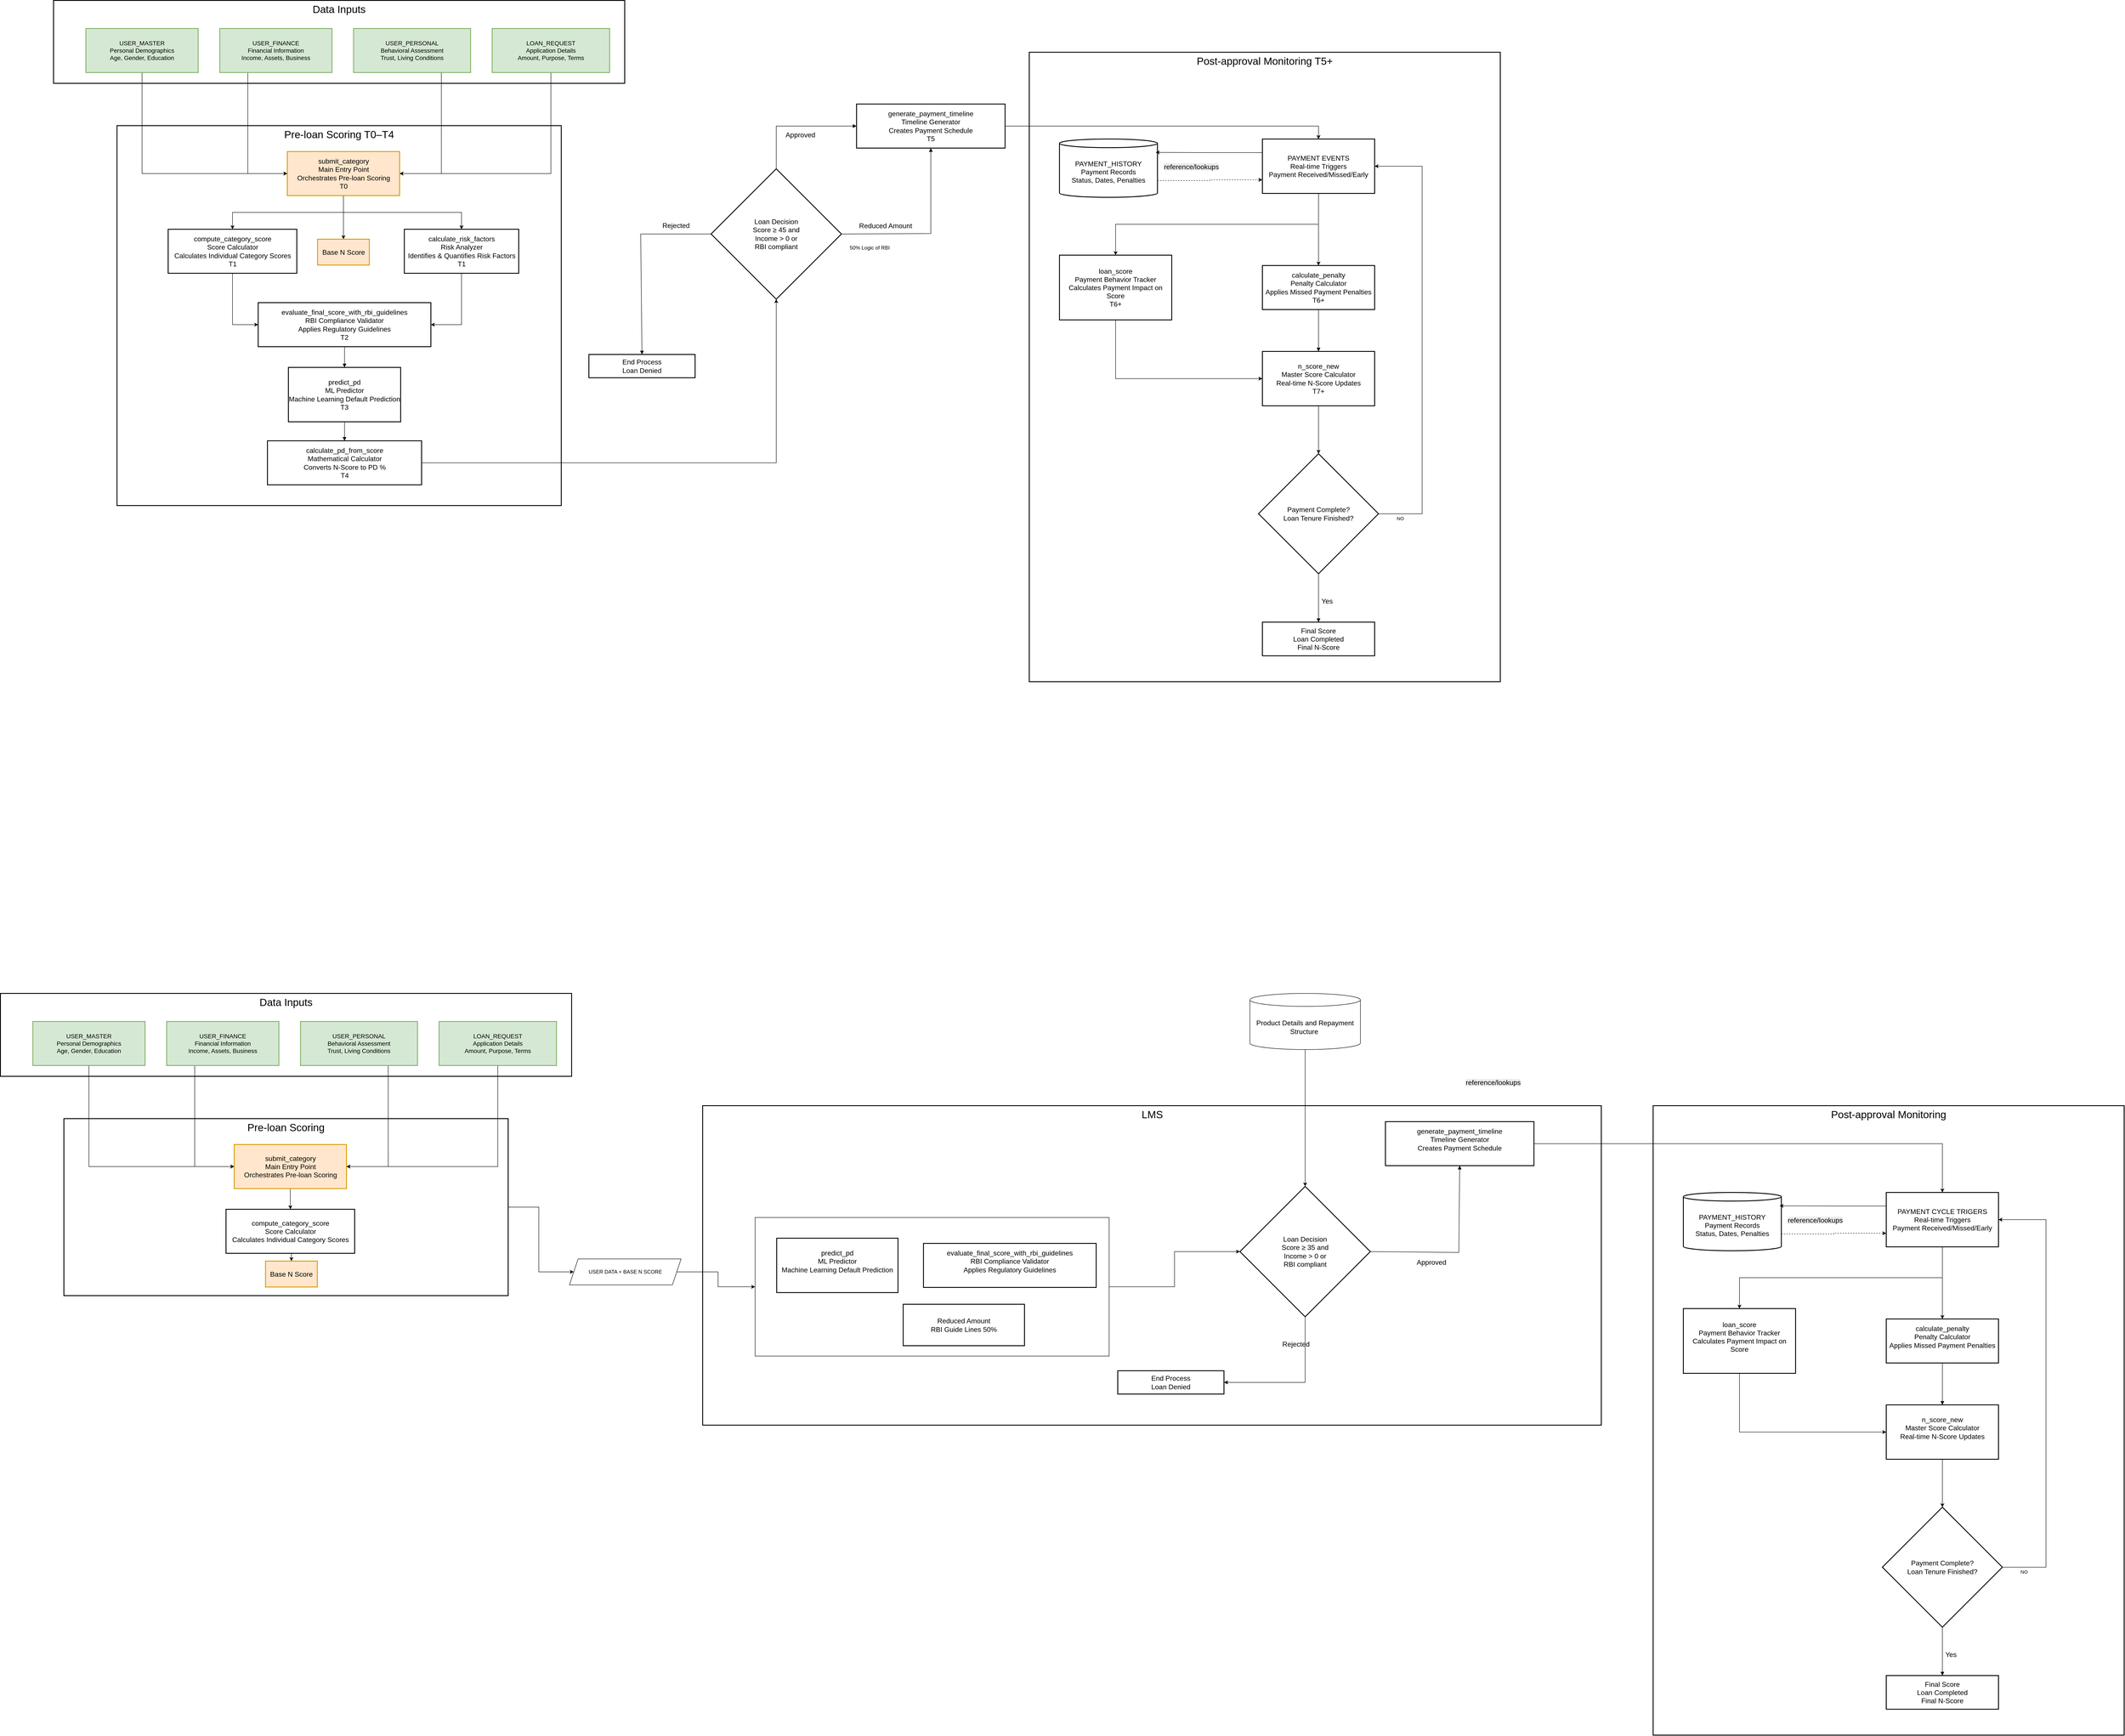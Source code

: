 <mxfile version="28.0.7">
  <diagram name="Page-1" id="u0kKywyxvP2X5cUA1uwD">
    <mxGraphModel dx="2623" dy="2083" grid="1" gridSize="10" guides="1" tooltips="1" connect="1" arrows="1" fold="1" page="1" pageScale="1" pageWidth="850" pageHeight="1100" math="0" shadow="0">
      <root>
        <mxCell id="0" />
        <mxCell id="1" parent="0" />
        <mxCell id="qZToFWpyG1xmvOrrA6rn-142" value="LMS" style="whiteSpace=wrap;strokeWidth=2;fontSize=24;verticalAlign=top;labelBackgroundColor=none;" vertex="1" parent="1">
          <mxGeometry x="1483.5" y="2480" width="2081.5" height="740" as="geometry" />
        </mxCell>
        <mxCell id="qZToFWpyG1xmvOrrA6rn-1" value="Post‑approval Monitoring T5+" style="whiteSpace=wrap;strokeWidth=2;fontSize=24;verticalAlign=top;labelBackgroundColor=none;" vertex="1" parent="1">
          <mxGeometry x="2240" y="40" width="1091" height="1458" as="geometry" />
        </mxCell>
        <mxCell id="qZToFWpyG1xmvOrrA6rn-2" value="Pre‑loan Scoring T0–T4" style="whiteSpace=wrap;strokeWidth=2;fontSize=24;verticalAlign=top;labelBackgroundColor=none;" vertex="1" parent="1">
          <mxGeometry x="127" y="210" width="1029" height="880" as="geometry" />
        </mxCell>
        <mxCell id="qZToFWpyG1xmvOrrA6rn-3" value="Data Inputs" style="whiteSpace=wrap;strokeWidth=2;verticalAlign=top;fontSize=24;labelBackgroundColor=none;" vertex="1" parent="1">
          <mxGeometry x="-20" y="-80" width="1323" height="192" as="geometry" />
        </mxCell>
        <mxCell id="qZToFWpyG1xmvOrrA6rn-51" style="edgeStyle=orthogonalEdgeStyle;rounded=0;orthogonalLoop=1;jettySize=auto;html=1;entryX=0;entryY=0.5;entryDx=0;entryDy=0;exitX=0.5;exitY=1;exitDx=0;exitDy=0;" edge="1" parent="1" source="qZToFWpyG1xmvOrrA6rn-4" target="qZToFWpyG1xmvOrrA6rn-8">
          <mxGeometry relative="1" as="geometry" />
        </mxCell>
        <mxCell id="qZToFWpyG1xmvOrrA6rn-4" value="USER_MASTER&#xa;Personal Demographics&#xa;Age, Gender, Education" style="whiteSpace=wrap;strokeWidth=2;fontSize=14;labelBackgroundColor=none;fillColor=#d5e8d4;strokeColor=#82b366;" vertex="1" parent="1">
          <mxGeometry x="55" y="-15" width="260" height="102" as="geometry" />
        </mxCell>
        <mxCell id="qZToFWpyG1xmvOrrA6rn-52" style="edgeStyle=orthogonalEdgeStyle;rounded=0;orthogonalLoop=1;jettySize=auto;html=1;exitX=0.25;exitY=1;exitDx=0;exitDy=0;entryX=0;entryY=0.5;entryDx=0;entryDy=0;" edge="1" parent="1" source="qZToFWpyG1xmvOrrA6rn-5" target="qZToFWpyG1xmvOrrA6rn-8">
          <mxGeometry relative="1" as="geometry" />
        </mxCell>
        <mxCell id="qZToFWpyG1xmvOrrA6rn-5" value="USER_FINANCE&#xa;Financial Information&#xa;Income, Assets, Business" style="whiteSpace=wrap;strokeWidth=2;fontSize=14;labelBackgroundColor=none;fillColor=#d5e8d4;strokeColor=#82b366;" vertex="1" parent="1">
          <mxGeometry x="365" y="-15" width="260" height="102" as="geometry" />
        </mxCell>
        <mxCell id="qZToFWpyG1xmvOrrA6rn-50" style="edgeStyle=orthogonalEdgeStyle;rounded=0;orthogonalLoop=1;jettySize=auto;html=1;entryX=1;entryY=0.5;entryDx=0;entryDy=0;exitX=0.75;exitY=1;exitDx=0;exitDy=0;" edge="1" parent="1" source="qZToFWpyG1xmvOrrA6rn-6" target="qZToFWpyG1xmvOrrA6rn-8">
          <mxGeometry relative="1" as="geometry" />
        </mxCell>
        <mxCell id="qZToFWpyG1xmvOrrA6rn-6" value="USER_PERSONAL&#xa;Behavioral Assessment&#xa;Trust, Living Conditions" style="whiteSpace=wrap;strokeWidth=2;fontSize=14;labelBackgroundColor=none;fillColor=#d5e8d4;strokeColor=#82b366;" vertex="1" parent="1">
          <mxGeometry x="675" y="-15" width="271" height="102" as="geometry" />
        </mxCell>
        <mxCell id="qZToFWpyG1xmvOrrA6rn-49" style="edgeStyle=orthogonalEdgeStyle;rounded=0;orthogonalLoop=1;jettySize=auto;html=1;entryX=1;entryY=0.5;entryDx=0;entryDy=0;exitX=0.5;exitY=1;exitDx=0;exitDy=0;" edge="1" parent="1" source="qZToFWpyG1xmvOrrA6rn-7" target="qZToFWpyG1xmvOrrA6rn-8">
          <mxGeometry relative="1" as="geometry" />
        </mxCell>
        <mxCell id="qZToFWpyG1xmvOrrA6rn-7" value="LOAN_REQUEST&#xa;Application Details&#xa;Amount, Purpose, Terms" style="whiteSpace=wrap;strokeWidth=2;fontSize=14;labelBackgroundColor=none;fillColor=#d5e8d4;strokeColor=#82b366;" vertex="1" parent="1">
          <mxGeometry x="996" y="-15" width="272" height="102" as="geometry" />
        </mxCell>
        <mxCell id="qZToFWpyG1xmvOrrA6rn-54" style="edgeStyle=orthogonalEdgeStyle;rounded=0;orthogonalLoop=1;jettySize=auto;html=1;entryX=0.5;entryY=0;entryDx=0;entryDy=0;" edge="1" parent="1" source="qZToFWpyG1xmvOrrA6rn-8" target="qZToFWpyG1xmvOrrA6rn-9">
          <mxGeometry relative="1" as="geometry" />
        </mxCell>
        <mxCell id="qZToFWpyG1xmvOrrA6rn-56" style="edgeStyle=orthogonalEdgeStyle;rounded=0;orthogonalLoop=1;jettySize=auto;html=1;exitX=0.5;exitY=1;exitDx=0;exitDy=0;" edge="1" parent="1" source="qZToFWpyG1xmvOrrA6rn-8" target="qZToFWpyG1xmvOrrA6rn-10">
          <mxGeometry relative="1" as="geometry" />
        </mxCell>
        <mxCell id="qZToFWpyG1xmvOrrA6rn-81" value="" style="edgeStyle=orthogonalEdgeStyle;rounded=0;orthogonalLoop=1;jettySize=auto;html=1;" edge="1" parent="1" source="qZToFWpyG1xmvOrrA6rn-8" target="qZToFWpyG1xmvOrrA6rn-80">
          <mxGeometry relative="1" as="geometry" />
        </mxCell>
        <mxCell id="qZToFWpyG1xmvOrrA6rn-8" value="submit_category&#xa;Main Entry Point&#xa;Orchestrates Pre‑loan Scoring&#xa;T0" style="whiteSpace=wrap;strokeWidth=2;fontSize=16;labelBackgroundColor=none;fillColor=#ffe6cc;strokeColor=#d79b00;" vertex="1" parent="1">
          <mxGeometry x="521.5" y="270" width="260" height="102" as="geometry" />
        </mxCell>
        <mxCell id="qZToFWpyG1xmvOrrA6rn-57" style="edgeStyle=orthogonalEdgeStyle;rounded=0;orthogonalLoop=1;jettySize=auto;html=1;entryX=0;entryY=0.5;entryDx=0;entryDy=0;" edge="1" parent="1" source="qZToFWpyG1xmvOrrA6rn-9" target="qZToFWpyG1xmvOrrA6rn-11">
          <mxGeometry relative="1" as="geometry" />
        </mxCell>
        <mxCell id="qZToFWpyG1xmvOrrA6rn-9" value="compute_category_score&#xa;Score Calculator&#xa;Calculates Individual Category Scores&#xa;T1" style="whiteSpace=wrap;strokeWidth=2;fontSize=16;labelBackgroundColor=none;" vertex="1" parent="1">
          <mxGeometry x="245.5" y="450" width="298" height="102" as="geometry" />
        </mxCell>
        <mxCell id="qZToFWpyG1xmvOrrA6rn-58" style="edgeStyle=orthogonalEdgeStyle;rounded=0;orthogonalLoop=1;jettySize=auto;html=1;entryX=1;entryY=0.5;entryDx=0;entryDy=0;" edge="1" parent="1" source="qZToFWpyG1xmvOrrA6rn-10" target="qZToFWpyG1xmvOrrA6rn-11">
          <mxGeometry relative="1" as="geometry" />
        </mxCell>
        <mxCell id="qZToFWpyG1xmvOrrA6rn-10" value="calculate_risk_factors&#xa;Risk Analyzer&#xa;Identifies &amp; Quantifies Risk Factors&#xa;T1" style="whiteSpace=wrap;strokeWidth=2;fontSize=16;labelBackgroundColor=none;" vertex="1" parent="1">
          <mxGeometry x="792.5" y="450" width="265" height="102" as="geometry" />
        </mxCell>
        <mxCell id="qZToFWpyG1xmvOrrA6rn-11" value="evaluate_final_score_with_rbi_guidelines&#xa;RBI Compliance Validator&#xa;Applies Regulatory Guidelines&#xa;T2" style="whiteSpace=wrap;strokeWidth=2;fontSize=16;labelBackgroundColor=none;" vertex="1" parent="1">
          <mxGeometry x="454" y="620" width="400" height="102" as="geometry" />
        </mxCell>
        <mxCell id="qZToFWpyG1xmvOrrA6rn-12" value="predict_pd&#xa;ML Predictor&#xa;Machine Learning Default Prediction&#xa;T3" style="whiteSpace=wrap;strokeWidth=2;fontSize=16;labelBackgroundColor=none;" vertex="1" parent="1">
          <mxGeometry x="524" y="770" width="260" height="126" as="geometry" />
        </mxCell>
        <mxCell id="qZToFWpyG1xmvOrrA6rn-61" style="edgeStyle=orthogonalEdgeStyle;rounded=0;orthogonalLoop=1;jettySize=auto;html=1;entryX=0.5;entryY=1;entryDx=0;entryDy=0;" edge="1" parent="1" source="qZToFWpyG1xmvOrrA6rn-13" target="qZToFWpyG1xmvOrrA6rn-14">
          <mxGeometry relative="1" as="geometry" />
        </mxCell>
        <mxCell id="qZToFWpyG1xmvOrrA6rn-13" value="calculate_pd_from_score&#xa;Mathematical Calculator&#xa;Converts N‑Score to PD %&#xa;T4" style="whiteSpace=wrap;strokeWidth=2;fontSize=16;labelBackgroundColor=none;" vertex="1" parent="1">
          <mxGeometry x="475.5" y="940" width="357" height="102" as="geometry" />
        </mxCell>
        <mxCell id="qZToFWpyG1xmvOrrA6rn-14" value="Loan Decision&#xa;Score ≥ 45 and&#xa;Income &gt; 0 or&#xa;RBI compliant" style="rhombus;strokeWidth=2;whiteSpace=wrap;fontSize=16;labelBackgroundColor=none;" vertex="1" parent="1">
          <mxGeometry x="1503" y="310" width="302" height="302" as="geometry" />
        </mxCell>
        <mxCell id="qZToFWpyG1xmvOrrA6rn-15" value="End Process&#xa;Loan Denied" style="whiteSpace=wrap;strokeWidth=2;fontSize=16;labelBackgroundColor=none;" vertex="1" parent="1">
          <mxGeometry x="1220" y="740" width="246" height="54" as="geometry" />
        </mxCell>
        <mxCell id="qZToFWpyG1xmvOrrA6rn-59" style="edgeStyle=orthogonalEdgeStyle;rounded=0;orthogonalLoop=1;jettySize=auto;html=1;entryX=0.5;entryY=0;entryDx=0;entryDy=0;" edge="1" parent="1" source="qZToFWpyG1xmvOrrA6rn-16" target="qZToFWpyG1xmvOrrA6rn-18">
          <mxGeometry relative="1" as="geometry" />
        </mxCell>
        <mxCell id="qZToFWpyG1xmvOrrA6rn-16" value="generate_payment_timeline&#xa;Timeline Generator&#xa;Creates Payment Schedule&#xa;T5" style="whiteSpace=wrap;strokeWidth=2;fontSize=16;labelBackgroundColor=none;" vertex="1" parent="1">
          <mxGeometry x="1840" y="160" width="344" height="102" as="geometry" />
        </mxCell>
        <mxCell id="qZToFWpyG1xmvOrrA6rn-64" style="edgeStyle=orthogonalEdgeStyle;rounded=0;orthogonalLoop=1;jettySize=auto;html=1;exitX=1;exitY=0;exitDx=0;exitDy=96.25;exitPerimeter=0;entryX=0;entryY=0.75;entryDx=0;entryDy=0;dashed=1;" edge="1" parent="1" source="qZToFWpyG1xmvOrrA6rn-17" target="qZToFWpyG1xmvOrrA6rn-18">
          <mxGeometry relative="1" as="geometry" />
        </mxCell>
        <mxCell id="qZToFWpyG1xmvOrrA6rn-17" value="PAYMENT_HISTORY&#xa;Payment Records&#xa;Status, Dates, Penalties" style="shape=cylinder3;boundedLbl=1;backgroundOutline=1;size=10;strokeWidth=2;whiteSpace=wrap;fontSize=16;labelBackgroundColor=none;" vertex="1" parent="1">
          <mxGeometry x="2310" y="241" width="227" height="135" as="geometry" />
        </mxCell>
        <mxCell id="qZToFWpyG1xmvOrrA6rn-67" style="edgeStyle=orthogonalEdgeStyle;rounded=0;orthogonalLoop=1;jettySize=auto;html=1;entryX=0.5;entryY=0;entryDx=0;entryDy=0;exitX=0.5;exitY=1;exitDx=0;exitDy=0;" edge="1" parent="1" source="qZToFWpyG1xmvOrrA6rn-18" target="qZToFWpyG1xmvOrrA6rn-19">
          <mxGeometry relative="1" as="geometry" />
        </mxCell>
        <mxCell id="qZToFWpyG1xmvOrrA6rn-68" style="edgeStyle=orthogonalEdgeStyle;rounded=0;orthogonalLoop=1;jettySize=auto;html=1;entryX=0.5;entryY=0;entryDx=0;entryDy=0;" edge="1" parent="1" source="qZToFWpyG1xmvOrrA6rn-18" target="qZToFWpyG1xmvOrrA6rn-20">
          <mxGeometry relative="1" as="geometry" />
        </mxCell>
        <mxCell id="qZToFWpyG1xmvOrrA6rn-18" value="PAYMENT EVENTS&#xa;Real‑time Triggers&#xa;Payment Received/Missed/Early" style="whiteSpace=wrap;strokeWidth=2;fontSize=16;labelBackgroundColor=none;" vertex="1" parent="1">
          <mxGeometry x="2780" y="241" width="260" height="126" as="geometry" />
        </mxCell>
        <mxCell id="qZToFWpyG1xmvOrrA6rn-69" style="edgeStyle=orthogonalEdgeStyle;rounded=0;orthogonalLoop=1;jettySize=auto;html=1;entryX=0;entryY=0.5;entryDx=0;entryDy=0;exitX=0.5;exitY=1;exitDx=0;exitDy=0;" edge="1" parent="1" source="qZToFWpyG1xmvOrrA6rn-19" target="qZToFWpyG1xmvOrrA6rn-21">
          <mxGeometry relative="1" as="geometry" />
        </mxCell>
        <mxCell id="qZToFWpyG1xmvOrrA6rn-19" value="loan_score&#xa;Payment Behavior Tracker&#xa;Calculates Payment Impact on Score&#xa;T6+" style="whiteSpace=wrap;strokeWidth=2;fontSize=16;labelBackgroundColor=none;" vertex="1" parent="1">
          <mxGeometry x="2310" y="510" width="260" height="150" as="geometry" />
        </mxCell>
        <mxCell id="qZToFWpyG1xmvOrrA6rn-20" value="calculate_penalty&#xa;Penalty Calculator&#xa;Applies Missed Payment Penalties&#xa;T6+" style="whiteSpace=wrap;strokeWidth=2;fontSize=16;labelBackgroundColor=none;" vertex="1" parent="1">
          <mxGeometry x="2780" y="534" width="260" height="102" as="geometry" />
        </mxCell>
        <mxCell id="qZToFWpyG1xmvOrrA6rn-70" style="edgeStyle=orthogonalEdgeStyle;rounded=0;orthogonalLoop=1;jettySize=auto;html=1;entryX=0.5;entryY=0;entryDx=0;entryDy=0;" edge="1" parent="1" source="qZToFWpyG1xmvOrrA6rn-21" target="qZToFWpyG1xmvOrrA6rn-22">
          <mxGeometry relative="1" as="geometry" />
        </mxCell>
        <mxCell id="qZToFWpyG1xmvOrrA6rn-21" value="n_score_new&#xa;Master Score Calculator&#xa;Real‑time N‑Score Updates&#xa;T7+" style="whiteSpace=wrap;strokeWidth=2;fontSize=16;labelBackgroundColor=none;" vertex="1" parent="1">
          <mxGeometry x="2780" y="733" width="260" height="126" as="geometry" />
        </mxCell>
        <mxCell id="qZToFWpyG1xmvOrrA6rn-73" style="edgeStyle=orthogonalEdgeStyle;rounded=0;orthogonalLoop=1;jettySize=auto;html=1;entryX=1;entryY=0.5;entryDx=0;entryDy=0;exitX=1;exitY=0.5;exitDx=0;exitDy=0;" edge="1" parent="1" source="qZToFWpyG1xmvOrrA6rn-22" target="qZToFWpyG1xmvOrrA6rn-18">
          <mxGeometry relative="1" as="geometry">
            <Array as="points">
              <mxPoint x="3150" y="1109" />
              <mxPoint x="3150" y="304" />
            </Array>
          </mxGeometry>
        </mxCell>
        <mxCell id="qZToFWpyG1xmvOrrA6rn-76" value="NO" style="edgeLabel;html=1;align=center;verticalAlign=middle;resizable=0;points=[];" vertex="1" connectable="0" parent="qZToFWpyG1xmvOrrA6rn-73">
          <mxGeometry x="-0.903" relative="1" as="geometry">
            <mxPoint y="11" as="offset" />
          </mxGeometry>
        </mxCell>
        <mxCell id="qZToFWpyG1xmvOrrA6rn-22" value="Payment Complete?&#xa;Loan Tenure Finished?" style="rhombus;strokeWidth=2;whiteSpace=wrap;fontSize=16;labelBackgroundColor=none;" vertex="1" parent="1">
          <mxGeometry x="2771" y="970" width="278" height="278" as="geometry" />
        </mxCell>
        <mxCell id="qZToFWpyG1xmvOrrA6rn-23" value="Final Score&#xa;Loan Completed&#xa;Final N‑Score" style="whiteSpace=wrap;strokeWidth=2;fontSize=16;labelBackgroundColor=none;" vertex="1" parent="1">
          <mxGeometry x="2780" y="1360" width="260" height="78" as="geometry" />
        </mxCell>
        <mxCell id="qZToFWpyG1xmvOrrA6rn-32" value="" style="curved=1;startArrow=none;endArrow=block;exitX=0.5;exitY=1;entryX=0.5;entryY=0;rounded=0;fontSize=16;labelBackgroundColor=none;fontColor=default;" edge="1" parent="1" source="qZToFWpyG1xmvOrrA6rn-11" target="qZToFWpyG1xmvOrrA6rn-12">
          <mxGeometry relative="1" as="geometry">
            <Array as="points" />
          </mxGeometry>
        </mxCell>
        <mxCell id="qZToFWpyG1xmvOrrA6rn-33" value="" style="curved=1;startArrow=none;endArrow=block;exitX=0.5;exitY=1;entryX=0.5;entryY=0;rounded=0;fontSize=16;labelBackgroundColor=none;fontColor=default;" edge="1" parent="1" source="qZToFWpyG1xmvOrrA6rn-12" target="qZToFWpyG1xmvOrrA6rn-13">
          <mxGeometry relative="1" as="geometry">
            <Array as="points" />
          </mxGeometry>
        </mxCell>
        <mxCell id="qZToFWpyG1xmvOrrA6rn-35" value="Rejected" style="curved=0;startArrow=none;endArrow=block;exitX=0;exitY=0.5;entryX=0.5;entryY=0;rounded=0;fontSize=16;labelBackgroundColor=none;fontColor=default;exitDx=0;exitDy=0;" edge="1" parent="1" source="qZToFWpyG1xmvOrrA6rn-14" target="qZToFWpyG1xmvOrrA6rn-15">
          <mxGeometry x="-0.634" y="-21" relative="1" as="geometry">
            <Array as="points">
              <mxPoint x="1340" y="461" />
            </Array>
            <mxPoint as="offset" />
          </mxGeometry>
        </mxCell>
        <mxCell id="qZToFWpyG1xmvOrrA6rn-36" value="Approved" style="curved=0;startArrow=none;endArrow=block;exitX=0.5;exitY=0;entryX=0;entryY=0.5;rounded=0;fontSize=16;labelBackgroundColor=none;fontColor=default;exitDx=0;exitDy=0;entryDx=0;entryDy=0;" edge="1" parent="1" source="qZToFWpyG1xmvOrrA6rn-14" target="qZToFWpyG1xmvOrrA6rn-16">
          <mxGeometry x="0.088" y="-19" relative="1" as="geometry">
            <Array as="points">
              <mxPoint x="1654" y="211" />
            </Array>
            <mxPoint as="offset" />
          </mxGeometry>
        </mxCell>
        <mxCell id="qZToFWpyG1xmvOrrA6rn-37" value="Reduced Amount" style="curved=0;startArrow=none;endArrow=block;exitX=1;exitY=0.5;entryX=0.5;entryY=1;rounded=0;fontSize=16;labelBackgroundColor=none;fontColor=default;exitDx=0;exitDy=0;entryDx=0;entryDy=0;" edge="1" parent="1" source="qZToFWpyG1xmvOrrA6rn-14" target="qZToFWpyG1xmvOrrA6rn-16">
          <mxGeometry x="-0.493" y="20" relative="1" as="geometry">
            <Array as="points">
              <mxPoint x="2012" y="460" />
            </Array>
            <mxPoint as="offset" />
          </mxGeometry>
        </mxCell>
        <mxCell id="qZToFWpyG1xmvOrrA6rn-44" value="" style="curved=1;startArrow=none;endArrow=block;exitX=0.5;exitY=1;entryX=0.5;entryY=0;rounded=0;fontSize=16;labelBackgroundColor=none;fontColor=default;" edge="1" parent="1" source="qZToFWpyG1xmvOrrA6rn-20" target="qZToFWpyG1xmvOrrA6rn-21">
          <mxGeometry relative="1" as="geometry">
            <Array as="points" />
          </mxGeometry>
        </mxCell>
        <mxCell id="qZToFWpyG1xmvOrrA6rn-47" value="Yes" style="curved=1;startArrow=none;endArrow=block;exitX=0.5;exitY=1;entryX=0.5;entryY=0;rounded=0;fontSize=16;labelBackgroundColor=none;fontColor=default;" edge="1" parent="1" source="qZToFWpyG1xmvOrrA6rn-22" target="qZToFWpyG1xmvOrrA6rn-23">
          <mxGeometry x="0.107" y="20" relative="1" as="geometry">
            <Array as="points" />
            <mxPoint as="offset" />
          </mxGeometry>
        </mxCell>
        <mxCell id="qZToFWpyG1xmvOrrA6rn-63" style="edgeStyle=orthogonalEdgeStyle;rounded=0;orthogonalLoop=1;jettySize=auto;html=1;exitX=0;exitY=0.25;exitDx=0;exitDy=0;entryX=0.982;entryY=0.229;entryDx=0;entryDy=0;entryPerimeter=0;" edge="1" parent="1" source="qZToFWpyG1xmvOrrA6rn-18" target="qZToFWpyG1xmvOrrA6rn-17">
          <mxGeometry relative="1" as="geometry" />
        </mxCell>
        <mxCell id="qZToFWpyG1xmvOrrA6rn-66" value="&lt;span style=&quot;color: rgb(0, 0, 0); font-family: Helvetica; font-size: 16px; font-style: normal; font-variant-ligatures: normal; font-variant-caps: normal; font-weight: 400; letter-spacing: normal; orphans: 2; text-align: center; text-indent: 0px; text-transform: none; widows: 2; word-spacing: 0px; -webkit-text-stroke-width: 0px; white-space: nowrap; background-color: rgb(236, 236, 236); text-decoration-thickness: initial; text-decoration-style: initial; text-decoration-color: initial; display: inline !important; float: none;&quot;&gt;reference/lookups&lt;/span&gt;" style="text;whiteSpace=wrap;html=1;" vertex="1" parent="1">
          <mxGeometry x="2550" y="288.5" width="160" height="40" as="geometry" />
        </mxCell>
        <mxCell id="qZToFWpyG1xmvOrrA6rn-77" value="50% Logic of RBI" style="text;html=1;align=center;verticalAlign=middle;resizable=0;points=[];autosize=1;strokeColor=none;fillColor=none;" vertex="1" parent="1">
          <mxGeometry x="1810" y="478" width="120" height="30" as="geometry" />
        </mxCell>
        <mxCell id="qZToFWpyG1xmvOrrA6rn-80" value="Base N Score" style="whiteSpace=wrap;html=1;fontSize=16;fillColor=#ffe6cc;strokeColor=#d79b00;strokeWidth=2;labelBackgroundColor=none;" vertex="1" parent="1">
          <mxGeometry x="591.5" y="473" width="120" height="60" as="geometry" />
        </mxCell>
        <mxCell id="qZToFWpyG1xmvOrrA6rn-82" value="Post‑approval Monitoring" style="whiteSpace=wrap;strokeWidth=2;fontSize=24;verticalAlign=top;labelBackgroundColor=none;" vertex="1" parent="1">
          <mxGeometry x="3685" y="2480" width="1091" height="1458" as="geometry" />
        </mxCell>
        <mxCell id="qZToFWpyG1xmvOrrA6rn-155" style="edgeStyle=orthogonalEdgeStyle;rounded=0;orthogonalLoop=1;jettySize=auto;html=1;exitX=1;exitY=0.5;exitDx=0;exitDy=0;entryX=0;entryY=0.5;entryDx=0;entryDy=0;" edge="1" parent="1" source="qZToFWpyG1xmvOrrA6rn-83" target="qZToFWpyG1xmvOrrA6rn-146">
          <mxGeometry relative="1" as="geometry" />
        </mxCell>
        <mxCell id="qZToFWpyG1xmvOrrA6rn-83" value="Pre‑loan Scoring" style="whiteSpace=wrap;strokeWidth=2;fontSize=24;verticalAlign=top;labelBackgroundColor=none;" vertex="1" parent="1">
          <mxGeometry x="4" y="2510" width="1029" height="410" as="geometry" />
        </mxCell>
        <mxCell id="qZToFWpyG1xmvOrrA6rn-84" value="Data Inputs" style="whiteSpace=wrap;strokeWidth=2;verticalAlign=top;fontSize=24;labelBackgroundColor=none;" vertex="1" parent="1">
          <mxGeometry x="-143" y="2220" width="1323" height="192" as="geometry" />
        </mxCell>
        <mxCell id="qZToFWpyG1xmvOrrA6rn-85" style="edgeStyle=orthogonalEdgeStyle;rounded=0;orthogonalLoop=1;jettySize=auto;html=1;entryX=0;entryY=0.5;entryDx=0;entryDy=0;exitX=0.5;exitY=1;exitDx=0;exitDy=0;" edge="1" parent="1" source="qZToFWpyG1xmvOrrA6rn-86" target="qZToFWpyG1xmvOrrA6rn-96">
          <mxGeometry relative="1" as="geometry" />
        </mxCell>
        <mxCell id="qZToFWpyG1xmvOrrA6rn-86" value="USER_MASTER&#xa;Personal Demographics&#xa;Age, Gender, Education" style="whiteSpace=wrap;strokeWidth=2;fontSize=14;labelBackgroundColor=none;fillColor=#d5e8d4;strokeColor=#82b366;" vertex="1" parent="1">
          <mxGeometry x="-68" y="2285" width="260" height="102" as="geometry" />
        </mxCell>
        <mxCell id="qZToFWpyG1xmvOrrA6rn-87" style="edgeStyle=orthogonalEdgeStyle;rounded=0;orthogonalLoop=1;jettySize=auto;html=1;exitX=0.25;exitY=1;exitDx=0;exitDy=0;entryX=0;entryY=0.5;entryDx=0;entryDy=0;" edge="1" parent="1" source="qZToFWpyG1xmvOrrA6rn-88" target="qZToFWpyG1xmvOrrA6rn-96">
          <mxGeometry relative="1" as="geometry" />
        </mxCell>
        <mxCell id="qZToFWpyG1xmvOrrA6rn-88" value="USER_FINANCE&#xa;Financial Information&#xa;Income, Assets, Business" style="whiteSpace=wrap;strokeWidth=2;fontSize=14;labelBackgroundColor=none;fillColor=#d5e8d4;strokeColor=#82b366;" vertex="1" parent="1">
          <mxGeometry x="242" y="2285" width="260" height="102" as="geometry" />
        </mxCell>
        <mxCell id="qZToFWpyG1xmvOrrA6rn-89" style="edgeStyle=orthogonalEdgeStyle;rounded=0;orthogonalLoop=1;jettySize=auto;html=1;entryX=1;entryY=0.5;entryDx=0;entryDy=0;exitX=0.75;exitY=1;exitDx=0;exitDy=0;" edge="1" parent="1" source="qZToFWpyG1xmvOrrA6rn-90" target="qZToFWpyG1xmvOrrA6rn-96">
          <mxGeometry relative="1" as="geometry" />
        </mxCell>
        <mxCell id="qZToFWpyG1xmvOrrA6rn-90" value="USER_PERSONAL&#xa;Behavioral Assessment&#xa;Trust, Living Conditions" style="whiteSpace=wrap;strokeWidth=2;fontSize=14;labelBackgroundColor=none;fillColor=#d5e8d4;strokeColor=#82b366;" vertex="1" parent="1">
          <mxGeometry x="552" y="2285" width="271" height="102" as="geometry" />
        </mxCell>
        <mxCell id="qZToFWpyG1xmvOrrA6rn-91" style="edgeStyle=orthogonalEdgeStyle;rounded=0;orthogonalLoop=1;jettySize=auto;html=1;entryX=1;entryY=0.5;entryDx=0;entryDy=0;exitX=0.5;exitY=1;exitDx=0;exitDy=0;" edge="1" parent="1" source="qZToFWpyG1xmvOrrA6rn-92" target="qZToFWpyG1xmvOrrA6rn-96">
          <mxGeometry relative="1" as="geometry" />
        </mxCell>
        <mxCell id="qZToFWpyG1xmvOrrA6rn-92" value="LOAN_REQUEST&#xa;Application Details&#xa;Amount, Purpose, Terms" style="whiteSpace=wrap;strokeWidth=2;fontSize=14;labelBackgroundColor=none;fillColor=#d5e8d4;strokeColor=#82b366;" vertex="1" parent="1">
          <mxGeometry x="873" y="2285" width="272" height="102" as="geometry" />
        </mxCell>
        <mxCell id="qZToFWpyG1xmvOrrA6rn-93" style="edgeStyle=orthogonalEdgeStyle;rounded=0;orthogonalLoop=1;jettySize=auto;html=1;entryX=0.5;entryY=0;entryDx=0;entryDy=0;exitX=0.5;exitY=1;exitDx=0;exitDy=0;" edge="1" parent="1" source="qZToFWpyG1xmvOrrA6rn-96" target="qZToFWpyG1xmvOrrA6rn-98">
          <mxGeometry relative="1" as="geometry" />
        </mxCell>
        <mxCell id="qZToFWpyG1xmvOrrA6rn-96" value="submit_category&#xa;Main Entry Point&#xa;Orchestrates Pre‑loan Scoring" style="whiteSpace=wrap;strokeWidth=2;fontSize=16;labelBackgroundColor=none;fillColor=#ffe6cc;strokeColor=#d79b00;" vertex="1" parent="1">
          <mxGeometry x="398.5" y="2570" width="260" height="102" as="geometry" />
        </mxCell>
        <mxCell id="qZToFWpyG1xmvOrrA6rn-140" style="edgeStyle=orthogonalEdgeStyle;rounded=0;orthogonalLoop=1;jettySize=auto;html=1;exitX=0.5;exitY=1;exitDx=0;exitDy=0;entryX=0.5;entryY=0;entryDx=0;entryDy=0;" edge="1" parent="1" source="qZToFWpyG1xmvOrrA6rn-98" target="qZToFWpyG1xmvOrrA6rn-133">
          <mxGeometry relative="1" as="geometry" />
        </mxCell>
        <mxCell id="qZToFWpyG1xmvOrrA6rn-98" value="compute_category_score&#xa;Score Calculator&#xa;Calculates Individual Category Scores" style="whiteSpace=wrap;strokeWidth=2;fontSize=16;labelBackgroundColor=none;" vertex="1" parent="1">
          <mxGeometry x="379.5" y="2720" width="298" height="102" as="geometry" />
        </mxCell>
        <mxCell id="qZToFWpyG1xmvOrrA6rn-153" style="edgeStyle=orthogonalEdgeStyle;rounded=0;orthogonalLoop=1;jettySize=auto;html=1;exitX=1;exitY=0.5;exitDx=0;exitDy=0;entryX=0;entryY=0.5;entryDx=0;entryDy=0;" edge="1" parent="1" source="qZToFWpyG1xmvOrrA6rn-151" target="qZToFWpyG1xmvOrrA6rn-105">
          <mxGeometry relative="1" as="geometry" />
        </mxCell>
        <mxCell id="qZToFWpyG1xmvOrrA6rn-151" value="" style="rounded=0;whiteSpace=wrap;html=1;" vertex="1" parent="1">
          <mxGeometry x="1605" y="2739" width="820" height="321" as="geometry" />
        </mxCell>
        <mxCell id="qZToFWpyG1xmvOrrA6rn-101" value="evaluate_final_score_with_rbi_guidelines&#xa;RBI Compliance Validator&#xa;Applies Regulatory Guidelines&#xa;" style="whiteSpace=wrap;strokeWidth=2;fontSize=16;labelBackgroundColor=none;" vertex="1" parent="1">
          <mxGeometry x="1995" y="2799" width="400" height="102" as="geometry" />
        </mxCell>
        <mxCell id="qZToFWpyG1xmvOrrA6rn-102" value="predict_pd&#xa;ML Predictor&#xa;Machine Learning Default Prediction&#xa;" style="whiteSpace=wrap;strokeWidth=2;fontSize=16;labelBackgroundColor=none;" vertex="1" parent="1">
          <mxGeometry x="1655" y="2787" width="281" height="126" as="geometry" />
        </mxCell>
        <mxCell id="qZToFWpyG1xmvOrrA6rn-105" value="Loan Decision&#xa;Score ≥ 35 and&#xa;Income &gt; 0 or&#xa;RBI compliant" style="rhombus;strokeWidth=2;whiteSpace=wrap;fontSize=16;labelBackgroundColor=none;" vertex="1" parent="1">
          <mxGeometry x="2728" y="2667" width="302" height="302" as="geometry" />
        </mxCell>
        <mxCell id="qZToFWpyG1xmvOrrA6rn-106" value="End Process&#xa;Loan Denied" style="whiteSpace=wrap;strokeWidth=2;fontSize=16;labelBackgroundColor=none;" vertex="1" parent="1">
          <mxGeometry x="2445" y="3094" width="246" height="54" as="geometry" />
        </mxCell>
        <mxCell id="qZToFWpyG1xmvOrrA6rn-107" style="edgeStyle=orthogonalEdgeStyle;rounded=0;orthogonalLoop=1;jettySize=auto;html=1;entryX=0.5;entryY=0;entryDx=0;entryDy=0;" edge="1" parent="1" source="qZToFWpyG1xmvOrrA6rn-108" target="qZToFWpyG1xmvOrrA6rn-113">
          <mxGeometry relative="1" as="geometry" />
        </mxCell>
        <mxCell id="qZToFWpyG1xmvOrrA6rn-108" value="generate_payment_timeline&#xa;Timeline Generator&#xa;Creates Payment Schedule&#xa;" style="whiteSpace=wrap;strokeWidth=2;fontSize=16;labelBackgroundColor=none;" vertex="1" parent="1">
          <mxGeometry x="3065" y="2517" width="344" height="102" as="geometry" />
        </mxCell>
        <mxCell id="qZToFWpyG1xmvOrrA6rn-109" style="edgeStyle=orthogonalEdgeStyle;rounded=0;orthogonalLoop=1;jettySize=auto;html=1;exitX=1;exitY=0;exitDx=0;exitDy=96.25;exitPerimeter=0;entryX=0;entryY=0.75;entryDx=0;entryDy=0;dashed=1;" edge="1" parent="1" source="qZToFWpyG1xmvOrrA6rn-110" target="qZToFWpyG1xmvOrrA6rn-113">
          <mxGeometry relative="1" as="geometry" />
        </mxCell>
        <mxCell id="qZToFWpyG1xmvOrrA6rn-110" value="PAYMENT_HISTORY&#xa;Payment Records&#xa;Status, Dates, Penalties" style="shape=cylinder3;boundedLbl=1;backgroundOutline=1;size=10;strokeWidth=2;whiteSpace=wrap;fontSize=16;labelBackgroundColor=none;" vertex="1" parent="1">
          <mxGeometry x="3755" y="2681" width="227" height="135" as="geometry" />
        </mxCell>
        <mxCell id="qZToFWpyG1xmvOrrA6rn-111" style="edgeStyle=orthogonalEdgeStyle;rounded=0;orthogonalLoop=1;jettySize=auto;html=1;entryX=0.5;entryY=0;entryDx=0;entryDy=0;exitX=0.5;exitY=1;exitDx=0;exitDy=0;" edge="1" parent="1" source="qZToFWpyG1xmvOrrA6rn-113" target="qZToFWpyG1xmvOrrA6rn-115">
          <mxGeometry relative="1" as="geometry" />
        </mxCell>
        <mxCell id="qZToFWpyG1xmvOrrA6rn-112" style="edgeStyle=orthogonalEdgeStyle;rounded=0;orthogonalLoop=1;jettySize=auto;html=1;entryX=0.5;entryY=0;entryDx=0;entryDy=0;" edge="1" parent="1" source="qZToFWpyG1xmvOrrA6rn-113" target="qZToFWpyG1xmvOrrA6rn-116">
          <mxGeometry relative="1" as="geometry" />
        </mxCell>
        <mxCell id="qZToFWpyG1xmvOrrA6rn-113" value="PAYMENT CYCLE TRIGERS&#xa;Real‑time Triggers&#xa;Payment Received/Missed/Early" style="whiteSpace=wrap;strokeWidth=2;fontSize=16;labelBackgroundColor=none;" vertex="1" parent="1">
          <mxGeometry x="4225" y="2681" width="260" height="126" as="geometry" />
        </mxCell>
        <mxCell id="qZToFWpyG1xmvOrrA6rn-114" style="edgeStyle=orthogonalEdgeStyle;rounded=0;orthogonalLoop=1;jettySize=auto;html=1;entryX=0;entryY=0.5;entryDx=0;entryDy=0;exitX=0.5;exitY=1;exitDx=0;exitDy=0;" edge="1" parent="1" source="qZToFWpyG1xmvOrrA6rn-115" target="qZToFWpyG1xmvOrrA6rn-118">
          <mxGeometry relative="1" as="geometry" />
        </mxCell>
        <mxCell id="qZToFWpyG1xmvOrrA6rn-115" value="loan_score&#xa;Payment Behavior Tracker&#xa;Calculates Payment Impact on Score&#xa;" style="whiteSpace=wrap;strokeWidth=2;fontSize=16;labelBackgroundColor=none;" vertex="1" parent="1">
          <mxGeometry x="3755" y="2950" width="260" height="150" as="geometry" />
        </mxCell>
        <mxCell id="qZToFWpyG1xmvOrrA6rn-116" value="calculate_penalty&#xa;Penalty Calculator&#xa;Applies Missed Payment Penalties&#xa;" style="whiteSpace=wrap;strokeWidth=2;fontSize=16;labelBackgroundColor=none;" vertex="1" parent="1">
          <mxGeometry x="4225" y="2974" width="260" height="102" as="geometry" />
        </mxCell>
        <mxCell id="qZToFWpyG1xmvOrrA6rn-117" style="edgeStyle=orthogonalEdgeStyle;rounded=0;orthogonalLoop=1;jettySize=auto;html=1;entryX=0.5;entryY=0;entryDx=0;entryDy=0;" edge="1" parent="1" source="qZToFWpyG1xmvOrrA6rn-118" target="qZToFWpyG1xmvOrrA6rn-121">
          <mxGeometry relative="1" as="geometry" />
        </mxCell>
        <mxCell id="qZToFWpyG1xmvOrrA6rn-118" value="n_score_new&#xa;Master Score Calculator&#xa;Real‑time N‑Score Updates&#xa;" style="whiteSpace=wrap;strokeWidth=2;fontSize=16;labelBackgroundColor=none;" vertex="1" parent="1">
          <mxGeometry x="4225" y="3173" width="260" height="126" as="geometry" />
        </mxCell>
        <mxCell id="qZToFWpyG1xmvOrrA6rn-119" style="edgeStyle=orthogonalEdgeStyle;rounded=0;orthogonalLoop=1;jettySize=auto;html=1;entryX=1;entryY=0.5;entryDx=0;entryDy=0;exitX=1;exitY=0.5;exitDx=0;exitDy=0;" edge="1" parent="1" source="qZToFWpyG1xmvOrrA6rn-121" target="qZToFWpyG1xmvOrrA6rn-113">
          <mxGeometry relative="1" as="geometry">
            <Array as="points">
              <mxPoint x="4595" y="3549" />
              <mxPoint x="4595" y="2744" />
            </Array>
          </mxGeometry>
        </mxCell>
        <mxCell id="qZToFWpyG1xmvOrrA6rn-120" value="NO" style="edgeLabel;html=1;align=center;verticalAlign=middle;resizable=0;points=[];" vertex="1" connectable="0" parent="qZToFWpyG1xmvOrrA6rn-119">
          <mxGeometry x="-0.903" relative="1" as="geometry">
            <mxPoint y="11" as="offset" />
          </mxGeometry>
        </mxCell>
        <mxCell id="qZToFWpyG1xmvOrrA6rn-121" value="Payment Complete?&#xa;Loan Tenure Finished?" style="rhombus;strokeWidth=2;whiteSpace=wrap;fontSize=16;labelBackgroundColor=none;" vertex="1" parent="1">
          <mxGeometry x="4216" y="3410" width="278" height="278" as="geometry" />
        </mxCell>
        <mxCell id="qZToFWpyG1xmvOrrA6rn-122" value="Final Score&#xa;Loan Completed&#xa;Final N‑Score" style="whiteSpace=wrap;strokeWidth=2;fontSize=16;labelBackgroundColor=none;" vertex="1" parent="1">
          <mxGeometry x="4225" y="3800" width="260" height="78" as="geometry" />
        </mxCell>
        <mxCell id="qZToFWpyG1xmvOrrA6rn-125" value="Rejected" style="curved=0;startArrow=none;endArrow=block;exitX=0.5;exitY=1;entryX=1;entryY=0.5;rounded=0;fontSize=16;labelBackgroundColor=none;fontColor=default;exitDx=0;exitDy=0;entryDx=0;entryDy=0;" edge="1" parent="1" source="qZToFWpyG1xmvOrrA6rn-105" target="qZToFWpyG1xmvOrrA6rn-106">
          <mxGeometry x="-0.634" y="-21" relative="1" as="geometry">
            <Array as="points">
              <mxPoint x="2879" y="3121" />
            </Array>
            <mxPoint as="offset" />
          </mxGeometry>
        </mxCell>
        <mxCell id="qZToFWpyG1xmvOrrA6rn-126" value="Approved" style="curved=0;startArrow=none;endArrow=block;exitX=1;exitY=0.5;entryX=0.5;entryY=1;rounded=0;fontSize=16;labelBackgroundColor=none;fontColor=default;exitDx=0;exitDy=0;entryDx=0;entryDy=0;" edge="1" parent="1" source="qZToFWpyG1xmvOrrA6rn-105" target="qZToFWpyG1xmvOrrA6rn-108">
          <mxGeometry x="-0.3" y="-22" relative="1" as="geometry">
            <Array as="points">
              <mxPoint x="3235" y="2820" />
            </Array>
            <mxPoint as="offset" />
          </mxGeometry>
        </mxCell>
        <mxCell id="qZToFWpyG1xmvOrrA6rn-128" value="" style="curved=1;startArrow=none;endArrow=block;exitX=0.5;exitY=1;entryX=0.5;entryY=0;rounded=0;fontSize=16;labelBackgroundColor=none;fontColor=default;" edge="1" parent="1" source="qZToFWpyG1xmvOrrA6rn-116" target="qZToFWpyG1xmvOrrA6rn-118">
          <mxGeometry relative="1" as="geometry">
            <Array as="points" />
          </mxGeometry>
        </mxCell>
        <mxCell id="qZToFWpyG1xmvOrrA6rn-129" value="Yes" style="curved=1;startArrow=none;endArrow=block;exitX=0.5;exitY=1;entryX=0.5;entryY=0;rounded=0;fontSize=16;labelBackgroundColor=none;fontColor=default;" edge="1" parent="1" source="qZToFWpyG1xmvOrrA6rn-121" target="qZToFWpyG1xmvOrrA6rn-122">
          <mxGeometry x="0.107" y="20" relative="1" as="geometry">
            <Array as="points" />
            <mxPoint as="offset" />
          </mxGeometry>
        </mxCell>
        <mxCell id="qZToFWpyG1xmvOrrA6rn-130" style="edgeStyle=orthogonalEdgeStyle;rounded=0;orthogonalLoop=1;jettySize=auto;html=1;exitX=0;exitY=0.25;exitDx=0;exitDy=0;entryX=0.982;entryY=0.229;entryDx=0;entryDy=0;entryPerimeter=0;" edge="1" parent="1" source="qZToFWpyG1xmvOrrA6rn-113" target="qZToFWpyG1xmvOrrA6rn-110">
          <mxGeometry relative="1" as="geometry" />
        </mxCell>
        <mxCell id="qZToFWpyG1xmvOrrA6rn-131" value="&lt;span style=&quot;color: rgb(0, 0, 0); font-family: Helvetica; font-size: 16px; font-style: normal; font-variant-ligatures: normal; font-variant-caps: normal; font-weight: 400; letter-spacing: normal; orphans: 2; text-align: center; text-indent: 0px; text-transform: none; widows: 2; word-spacing: 0px; -webkit-text-stroke-width: 0px; white-space: nowrap; background-color: rgb(236, 236, 236); text-decoration-thickness: initial; text-decoration-style: initial; text-decoration-color: initial; display: inline !important; float: none;&quot;&gt;reference/lookups&lt;/span&gt;" style="text;whiteSpace=wrap;html=1;" vertex="1" parent="1">
          <mxGeometry x="3995" y="2728.5" width="160" height="40" as="geometry" />
        </mxCell>
        <mxCell id="qZToFWpyG1xmvOrrA6rn-133" value="Base N Score" style="whiteSpace=wrap;html=1;fontSize=16;fillColor=#ffe6cc;strokeColor=#d79b00;strokeWidth=2;labelBackgroundColor=none;" vertex="1" parent="1">
          <mxGeometry x="471" y="2840" width="120" height="60" as="geometry" />
        </mxCell>
        <mxCell id="qZToFWpyG1xmvOrrA6rn-152" style="edgeStyle=orthogonalEdgeStyle;rounded=0;orthogonalLoop=1;jettySize=auto;html=1;exitX=1;exitY=0.5;exitDx=0;exitDy=0;entryX=0;entryY=0.5;entryDx=0;entryDy=0;" edge="1" parent="1" source="qZToFWpyG1xmvOrrA6rn-146" target="qZToFWpyG1xmvOrrA6rn-151">
          <mxGeometry relative="1" as="geometry" />
        </mxCell>
        <mxCell id="qZToFWpyG1xmvOrrA6rn-146" value="USER DATA + BASE N SCORE" style="shape=parallelogram;perimeter=parallelogramPerimeter;whiteSpace=wrap;html=1;fixedSize=1;" vertex="1" parent="1">
          <mxGeometry x="1175" y="2835" width="258.5" height="60" as="geometry" />
        </mxCell>
        <mxCell id="qZToFWpyG1xmvOrrA6rn-156" value="Reduced Amount&#xa;RBI Guide Lines 50%" style="whiteSpace=wrap;strokeWidth=2;fontSize=16;labelBackgroundColor=none;" vertex="1" parent="1">
          <mxGeometry x="1948" y="2940" width="281" height="96" as="geometry" />
        </mxCell>
        <mxCell id="qZToFWpyG1xmvOrrA6rn-165" style="edgeStyle=orthogonalEdgeStyle;rounded=0;orthogonalLoop=1;jettySize=auto;html=1;entryX=0.5;entryY=0;entryDx=0;entryDy=0;" edge="1" parent="1" source="qZToFWpyG1xmvOrrA6rn-158" target="qZToFWpyG1xmvOrrA6rn-105">
          <mxGeometry relative="1" as="geometry" />
        </mxCell>
        <mxCell id="qZToFWpyG1xmvOrrA6rn-158" value="Product Details and Repayment Structure&amp;nbsp;" style="shape=cylinder3;whiteSpace=wrap;html=1;boundedLbl=1;backgroundOutline=1;size=15;fontSize=16;" vertex="1" parent="1">
          <mxGeometry x="2751" y="2220" width="256" height="130" as="geometry" />
        </mxCell>
        <mxCell id="qZToFWpyG1xmvOrrA6rn-161" value="&lt;span style=&quot;color: rgb(0, 0, 0); font-family: Helvetica; font-size: 16px; font-style: normal; font-variant-ligatures: normal; font-variant-caps: normal; font-weight: 400; letter-spacing: normal; orphans: 2; text-align: center; text-indent: 0px; text-transform: none; widows: 2; word-spacing: 0px; -webkit-text-stroke-width: 0px; white-space: nowrap; background-color: rgb(236, 236, 236); text-decoration-thickness: initial; text-decoration-style: initial; text-decoration-color: initial; display: inline !important; float: none;&quot;&gt;reference/lookups&lt;/span&gt;" style="text;whiteSpace=wrap;html=1;" vertex="1" parent="1">
          <mxGeometry x="3249" y="2410" width="160" height="40" as="geometry" />
        </mxCell>
      </root>
    </mxGraphModel>
  </diagram>
</mxfile>
